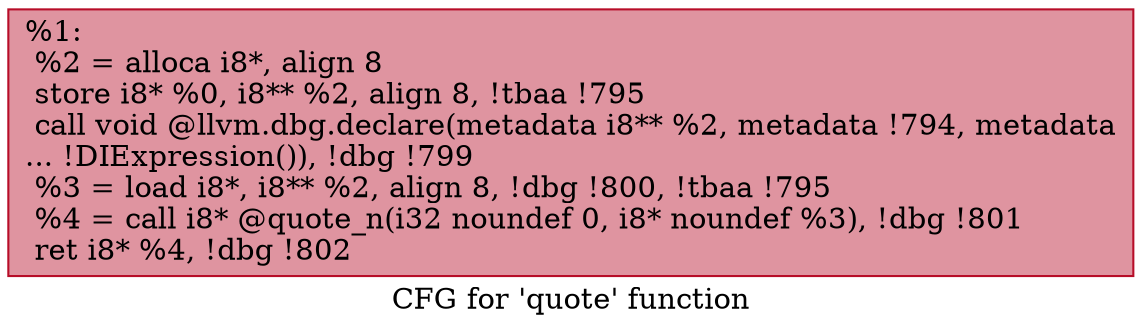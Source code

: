 digraph "CFG for 'quote' function" {
	label="CFG for 'quote' function";

	Node0xf747b0 [shape=record,color="#b70d28ff", style=filled, fillcolor="#b70d2870",label="{%1:\l  %2 = alloca i8*, align 8\l  store i8* %0, i8** %2, align 8, !tbaa !795\l  call void @llvm.dbg.declare(metadata i8** %2, metadata !794, metadata\l... !DIExpression()), !dbg !799\l  %3 = load i8*, i8** %2, align 8, !dbg !800, !tbaa !795\l  %4 = call i8* @quote_n(i32 noundef 0, i8* noundef %3), !dbg !801\l  ret i8* %4, !dbg !802\l}"];
}
